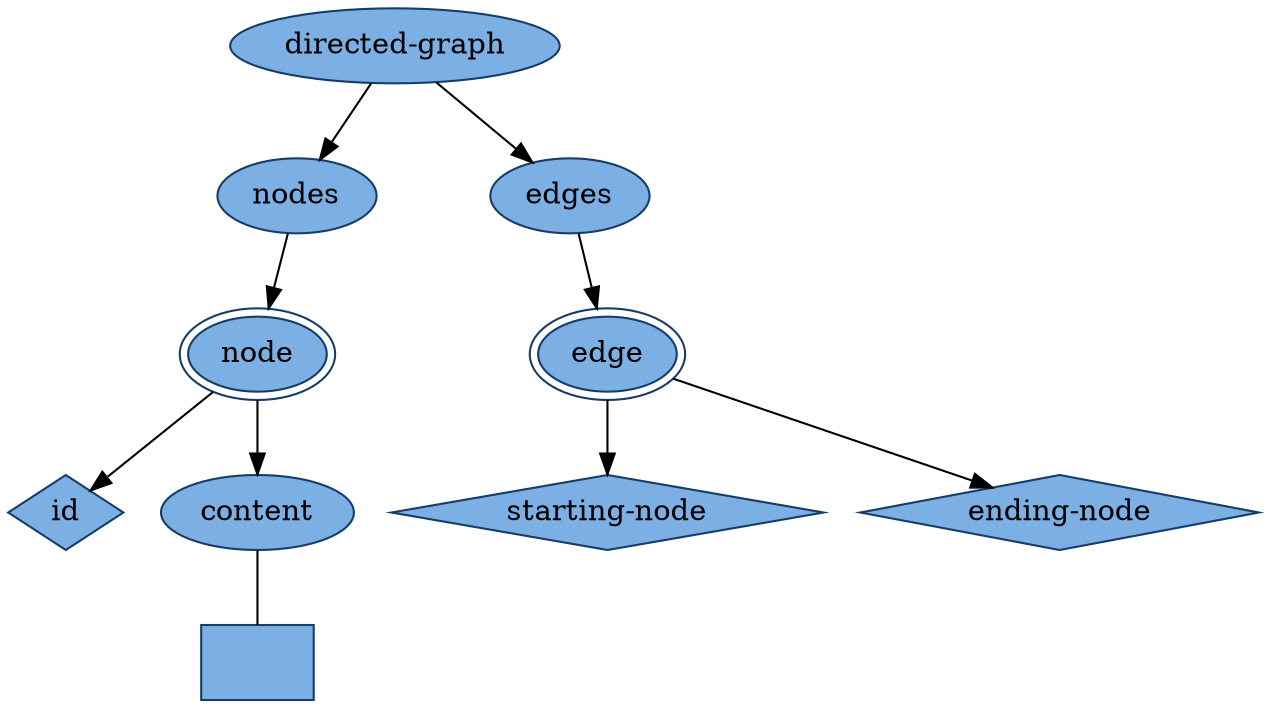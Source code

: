 digraph directed_graph {
  node [style=filled, fillcolor="#7cb0e4", color="#153d66"]

  node [shape=ellipse, peripheries=1]; { node[label="directed-graph"] directed_graph_element; }
  node [shape=ellipse, peripheries=1]; { node[label="nodes"] nodes_element; }
  node [shape=ellipse, peripheries=2]; { node[label="node"] node_element; }
  node [shape=diamond, peripheries=1]; { node[label="id"] id_attribute; }
  node [shape=ellipse, peripheries=1]; { node[label="content"] content_element; }
  node [shape=box, peripheries=1]; { node[label=""] content_text; }
  node [shape=ellipse, peripheries=1]; { node[label="edges"] edges_element; }
  node [shape=ellipse, peripheries=2]; { node[label="edge"] edge_element; }
  node [shape=diamond, peripheries=1]; { node[label="starting-node"] starting_node_attribute; }
  node [shape=diamond, peripheries=1]; { node[label="ending-node"] ending_node_attribute; }

  edge[arrowhead=normal]; directed_graph_element -> nodes_element;
  edge[arrowhead=normal]; nodes_element -> node_element;
  edge[arrowhead=normal]; node_element -> id_attribute;
  edge[arrowhead=normal]; node_element -> content_element;
  edge[arrowhead=none]; content_element -> content_text;
  edge[arrowhead=normal]; directed_graph_element -> edges_element;
  edge[arrowhead=normal]; edges_element -> edge_element;
  edge[arrowhead=normal]; edge_element -> starting_node_attribute;
  edge[arrowhead=normal]; edge_element -> ending_node_attribute;
}
